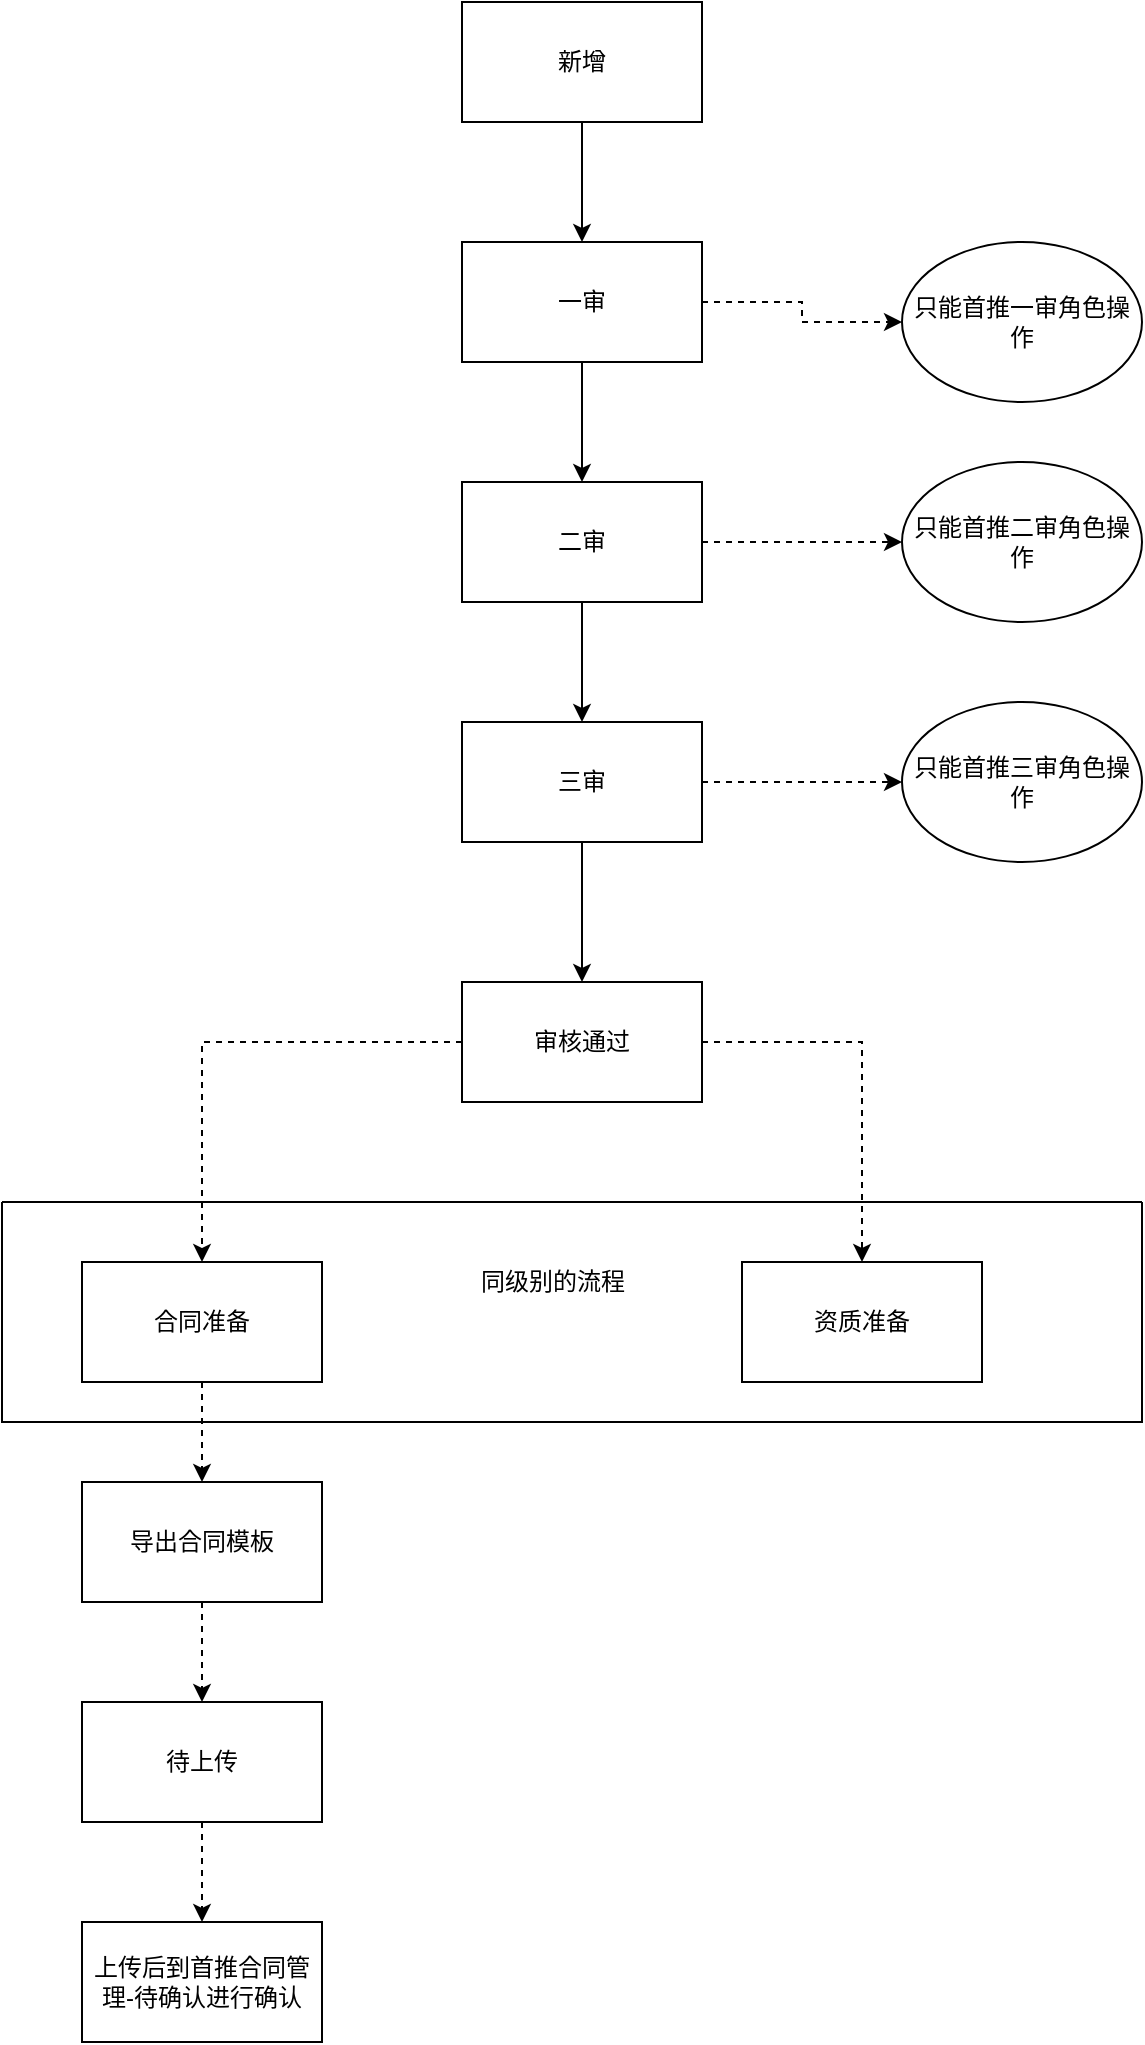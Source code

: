 <mxfile version="14.9.0" type="github">
  <diagram id="y5HlpPZMZLjtlvICjRYw" name="Page-1">
    <mxGraphModel dx="1422" dy="762" grid="1" gridSize="10" guides="1" tooltips="1" connect="1" arrows="1" fold="1" page="1" pageScale="1" pageWidth="827" pageHeight="1169" math="0" shadow="0">
      <root>
        <mxCell id="0" />
        <mxCell id="1" parent="0" />
        <mxCell id="vTKfl69OnQjGCs4uk_6M-6" style="edgeStyle=orthogonalEdgeStyle;rounded=0;orthogonalLoop=1;jettySize=auto;html=1;entryX=0.5;entryY=0;entryDx=0;entryDy=0;" edge="1" parent="1" source="vTKfl69OnQjGCs4uk_6M-1" target="vTKfl69OnQjGCs4uk_6M-2">
          <mxGeometry relative="1" as="geometry" />
        </mxCell>
        <mxCell id="vTKfl69OnQjGCs4uk_6M-1" value="新增" style="rounded=0;whiteSpace=wrap;html=1;" vertex="1" parent="1">
          <mxGeometry x="300" y="80" width="120" height="60" as="geometry" />
        </mxCell>
        <mxCell id="vTKfl69OnQjGCs4uk_6M-7" style="edgeStyle=orthogonalEdgeStyle;rounded=0;orthogonalLoop=1;jettySize=auto;html=1;entryX=0.5;entryY=0;entryDx=0;entryDy=0;" edge="1" parent="1" source="vTKfl69OnQjGCs4uk_6M-2" target="vTKfl69OnQjGCs4uk_6M-3">
          <mxGeometry relative="1" as="geometry" />
        </mxCell>
        <mxCell id="vTKfl69OnQjGCs4uk_6M-14" style="edgeStyle=orthogonalEdgeStyle;rounded=0;orthogonalLoop=1;jettySize=auto;html=1;entryX=0;entryY=0.5;entryDx=0;entryDy=0;dashed=1;" edge="1" parent="1" source="vTKfl69OnQjGCs4uk_6M-2" target="vTKfl69OnQjGCs4uk_6M-11">
          <mxGeometry relative="1" as="geometry" />
        </mxCell>
        <mxCell id="vTKfl69OnQjGCs4uk_6M-2" value="一审" style="rounded=0;whiteSpace=wrap;html=1;" vertex="1" parent="1">
          <mxGeometry x="300" y="200" width="120" height="60" as="geometry" />
        </mxCell>
        <mxCell id="vTKfl69OnQjGCs4uk_6M-8" style="edgeStyle=orthogonalEdgeStyle;rounded=0;orthogonalLoop=1;jettySize=auto;html=1;entryX=0.5;entryY=0;entryDx=0;entryDy=0;" edge="1" parent="1" source="vTKfl69OnQjGCs4uk_6M-3" target="vTKfl69OnQjGCs4uk_6M-4">
          <mxGeometry relative="1" as="geometry" />
        </mxCell>
        <mxCell id="vTKfl69OnQjGCs4uk_6M-15" style="edgeStyle=orthogonalEdgeStyle;rounded=0;orthogonalLoop=1;jettySize=auto;html=1;entryX=0;entryY=0.5;entryDx=0;entryDy=0;dashed=1;" edge="1" parent="1" source="vTKfl69OnQjGCs4uk_6M-3" target="vTKfl69OnQjGCs4uk_6M-12">
          <mxGeometry relative="1" as="geometry" />
        </mxCell>
        <mxCell id="vTKfl69OnQjGCs4uk_6M-3" value="二审" style="rounded=0;whiteSpace=wrap;html=1;" vertex="1" parent="1">
          <mxGeometry x="300" y="320" width="120" height="60" as="geometry" />
        </mxCell>
        <mxCell id="vTKfl69OnQjGCs4uk_6M-9" style="edgeStyle=orthogonalEdgeStyle;rounded=0;orthogonalLoop=1;jettySize=auto;html=1;entryX=0.5;entryY=0;entryDx=0;entryDy=0;" edge="1" parent="1" source="vTKfl69OnQjGCs4uk_6M-4" target="vTKfl69OnQjGCs4uk_6M-5">
          <mxGeometry relative="1" as="geometry" />
        </mxCell>
        <mxCell id="vTKfl69OnQjGCs4uk_6M-16" style="edgeStyle=orthogonalEdgeStyle;rounded=0;orthogonalLoop=1;jettySize=auto;html=1;entryX=0;entryY=0.5;entryDx=0;entryDy=0;dashed=1;" edge="1" parent="1" source="vTKfl69OnQjGCs4uk_6M-4" target="vTKfl69OnQjGCs4uk_6M-13">
          <mxGeometry relative="1" as="geometry" />
        </mxCell>
        <mxCell id="vTKfl69OnQjGCs4uk_6M-4" value="三审" style="rounded=0;whiteSpace=wrap;html=1;" vertex="1" parent="1">
          <mxGeometry x="300" y="440" width="120" height="60" as="geometry" />
        </mxCell>
        <mxCell id="vTKfl69OnQjGCs4uk_6M-26" style="edgeStyle=orthogonalEdgeStyle;rounded=0;orthogonalLoop=1;jettySize=auto;html=1;entryX=0.5;entryY=0;entryDx=0;entryDy=0;dashed=1;" edge="1" parent="1" source="vTKfl69OnQjGCs4uk_6M-5" target="vTKfl69OnQjGCs4uk_6M-18">
          <mxGeometry relative="1" as="geometry" />
        </mxCell>
        <mxCell id="vTKfl69OnQjGCs4uk_6M-27" style="edgeStyle=orthogonalEdgeStyle;rounded=0;orthogonalLoop=1;jettySize=auto;html=1;dashed=1;" edge="1" parent="1" source="vTKfl69OnQjGCs4uk_6M-5" target="vTKfl69OnQjGCs4uk_6M-21">
          <mxGeometry relative="1" as="geometry" />
        </mxCell>
        <mxCell id="vTKfl69OnQjGCs4uk_6M-5" value="审核通过" style="rounded=0;whiteSpace=wrap;html=1;" vertex="1" parent="1">
          <mxGeometry x="300" y="570" width="120" height="60" as="geometry" />
        </mxCell>
        <mxCell id="vTKfl69OnQjGCs4uk_6M-11" value="只能首推一审角色操作" style="ellipse;whiteSpace=wrap;html=1;" vertex="1" parent="1">
          <mxGeometry x="520" y="200" width="120" height="80" as="geometry" />
        </mxCell>
        <mxCell id="vTKfl69OnQjGCs4uk_6M-12" value="只能首推二审角色操作" style="ellipse;whiteSpace=wrap;html=1;" vertex="1" parent="1">
          <mxGeometry x="520" y="310" width="120" height="80" as="geometry" />
        </mxCell>
        <mxCell id="vTKfl69OnQjGCs4uk_6M-13" value="只能首推三审角色操作" style="ellipse;whiteSpace=wrap;html=1;" vertex="1" parent="1">
          <mxGeometry x="520" y="430" width="120" height="80" as="geometry" />
        </mxCell>
        <mxCell id="vTKfl69OnQjGCs4uk_6M-23" style="edgeStyle=orthogonalEdgeStyle;rounded=0;orthogonalLoop=1;jettySize=auto;html=1;dashed=1;" edge="1" parent="1" source="vTKfl69OnQjGCs4uk_6M-18" target="vTKfl69OnQjGCs4uk_6M-19">
          <mxGeometry relative="1" as="geometry" />
        </mxCell>
        <mxCell id="vTKfl69OnQjGCs4uk_6M-18" value="合同准备" style="rounded=0;whiteSpace=wrap;html=1;" vertex="1" parent="1">
          <mxGeometry x="110" y="710" width="120" height="60" as="geometry" />
        </mxCell>
        <mxCell id="vTKfl69OnQjGCs4uk_6M-24" style="edgeStyle=orthogonalEdgeStyle;rounded=0;orthogonalLoop=1;jettySize=auto;html=1;entryX=0.5;entryY=0;entryDx=0;entryDy=0;dashed=1;" edge="1" parent="1" source="vTKfl69OnQjGCs4uk_6M-19" target="vTKfl69OnQjGCs4uk_6M-20">
          <mxGeometry relative="1" as="geometry" />
        </mxCell>
        <mxCell id="vTKfl69OnQjGCs4uk_6M-19" value="导出合同模板" style="rounded=0;whiteSpace=wrap;html=1;" vertex="1" parent="1">
          <mxGeometry x="110" y="820" width="120" height="60" as="geometry" />
        </mxCell>
        <mxCell id="vTKfl69OnQjGCs4uk_6M-25" style="edgeStyle=orthogonalEdgeStyle;rounded=0;orthogonalLoop=1;jettySize=auto;html=1;entryX=0.5;entryY=0;entryDx=0;entryDy=0;dashed=1;" edge="1" parent="1" source="vTKfl69OnQjGCs4uk_6M-20" target="vTKfl69OnQjGCs4uk_6M-22">
          <mxGeometry relative="1" as="geometry" />
        </mxCell>
        <mxCell id="vTKfl69OnQjGCs4uk_6M-20" value="待上传" style="rounded=0;whiteSpace=wrap;html=1;" vertex="1" parent="1">
          <mxGeometry x="110" y="930" width="120" height="60" as="geometry" />
        </mxCell>
        <mxCell id="vTKfl69OnQjGCs4uk_6M-21" value="资质准备" style="rounded=0;whiteSpace=wrap;html=1;" vertex="1" parent="1">
          <mxGeometry x="440" y="710" width="120" height="60" as="geometry" />
        </mxCell>
        <mxCell id="vTKfl69OnQjGCs4uk_6M-22" value="上传后到首推合同管理-待确认进行确认" style="rounded=0;whiteSpace=wrap;html=1;" vertex="1" parent="1">
          <mxGeometry x="110" y="1040" width="120" height="60" as="geometry" />
        </mxCell>
        <mxCell id="vTKfl69OnQjGCs4uk_6M-28" value="" style="swimlane;startSize=0;" vertex="1" parent="1">
          <mxGeometry x="70" y="680" width="570" height="110" as="geometry" />
        </mxCell>
        <mxCell id="vTKfl69OnQjGCs4uk_6M-29" value="同级别的流程" style="text;html=1;align=center;verticalAlign=middle;resizable=0;points=[];autosize=1;strokeColor=none;" vertex="1" parent="vTKfl69OnQjGCs4uk_6M-28">
          <mxGeometry x="230" y="30" width="90" height="20" as="geometry" />
        </mxCell>
      </root>
    </mxGraphModel>
  </diagram>
</mxfile>
